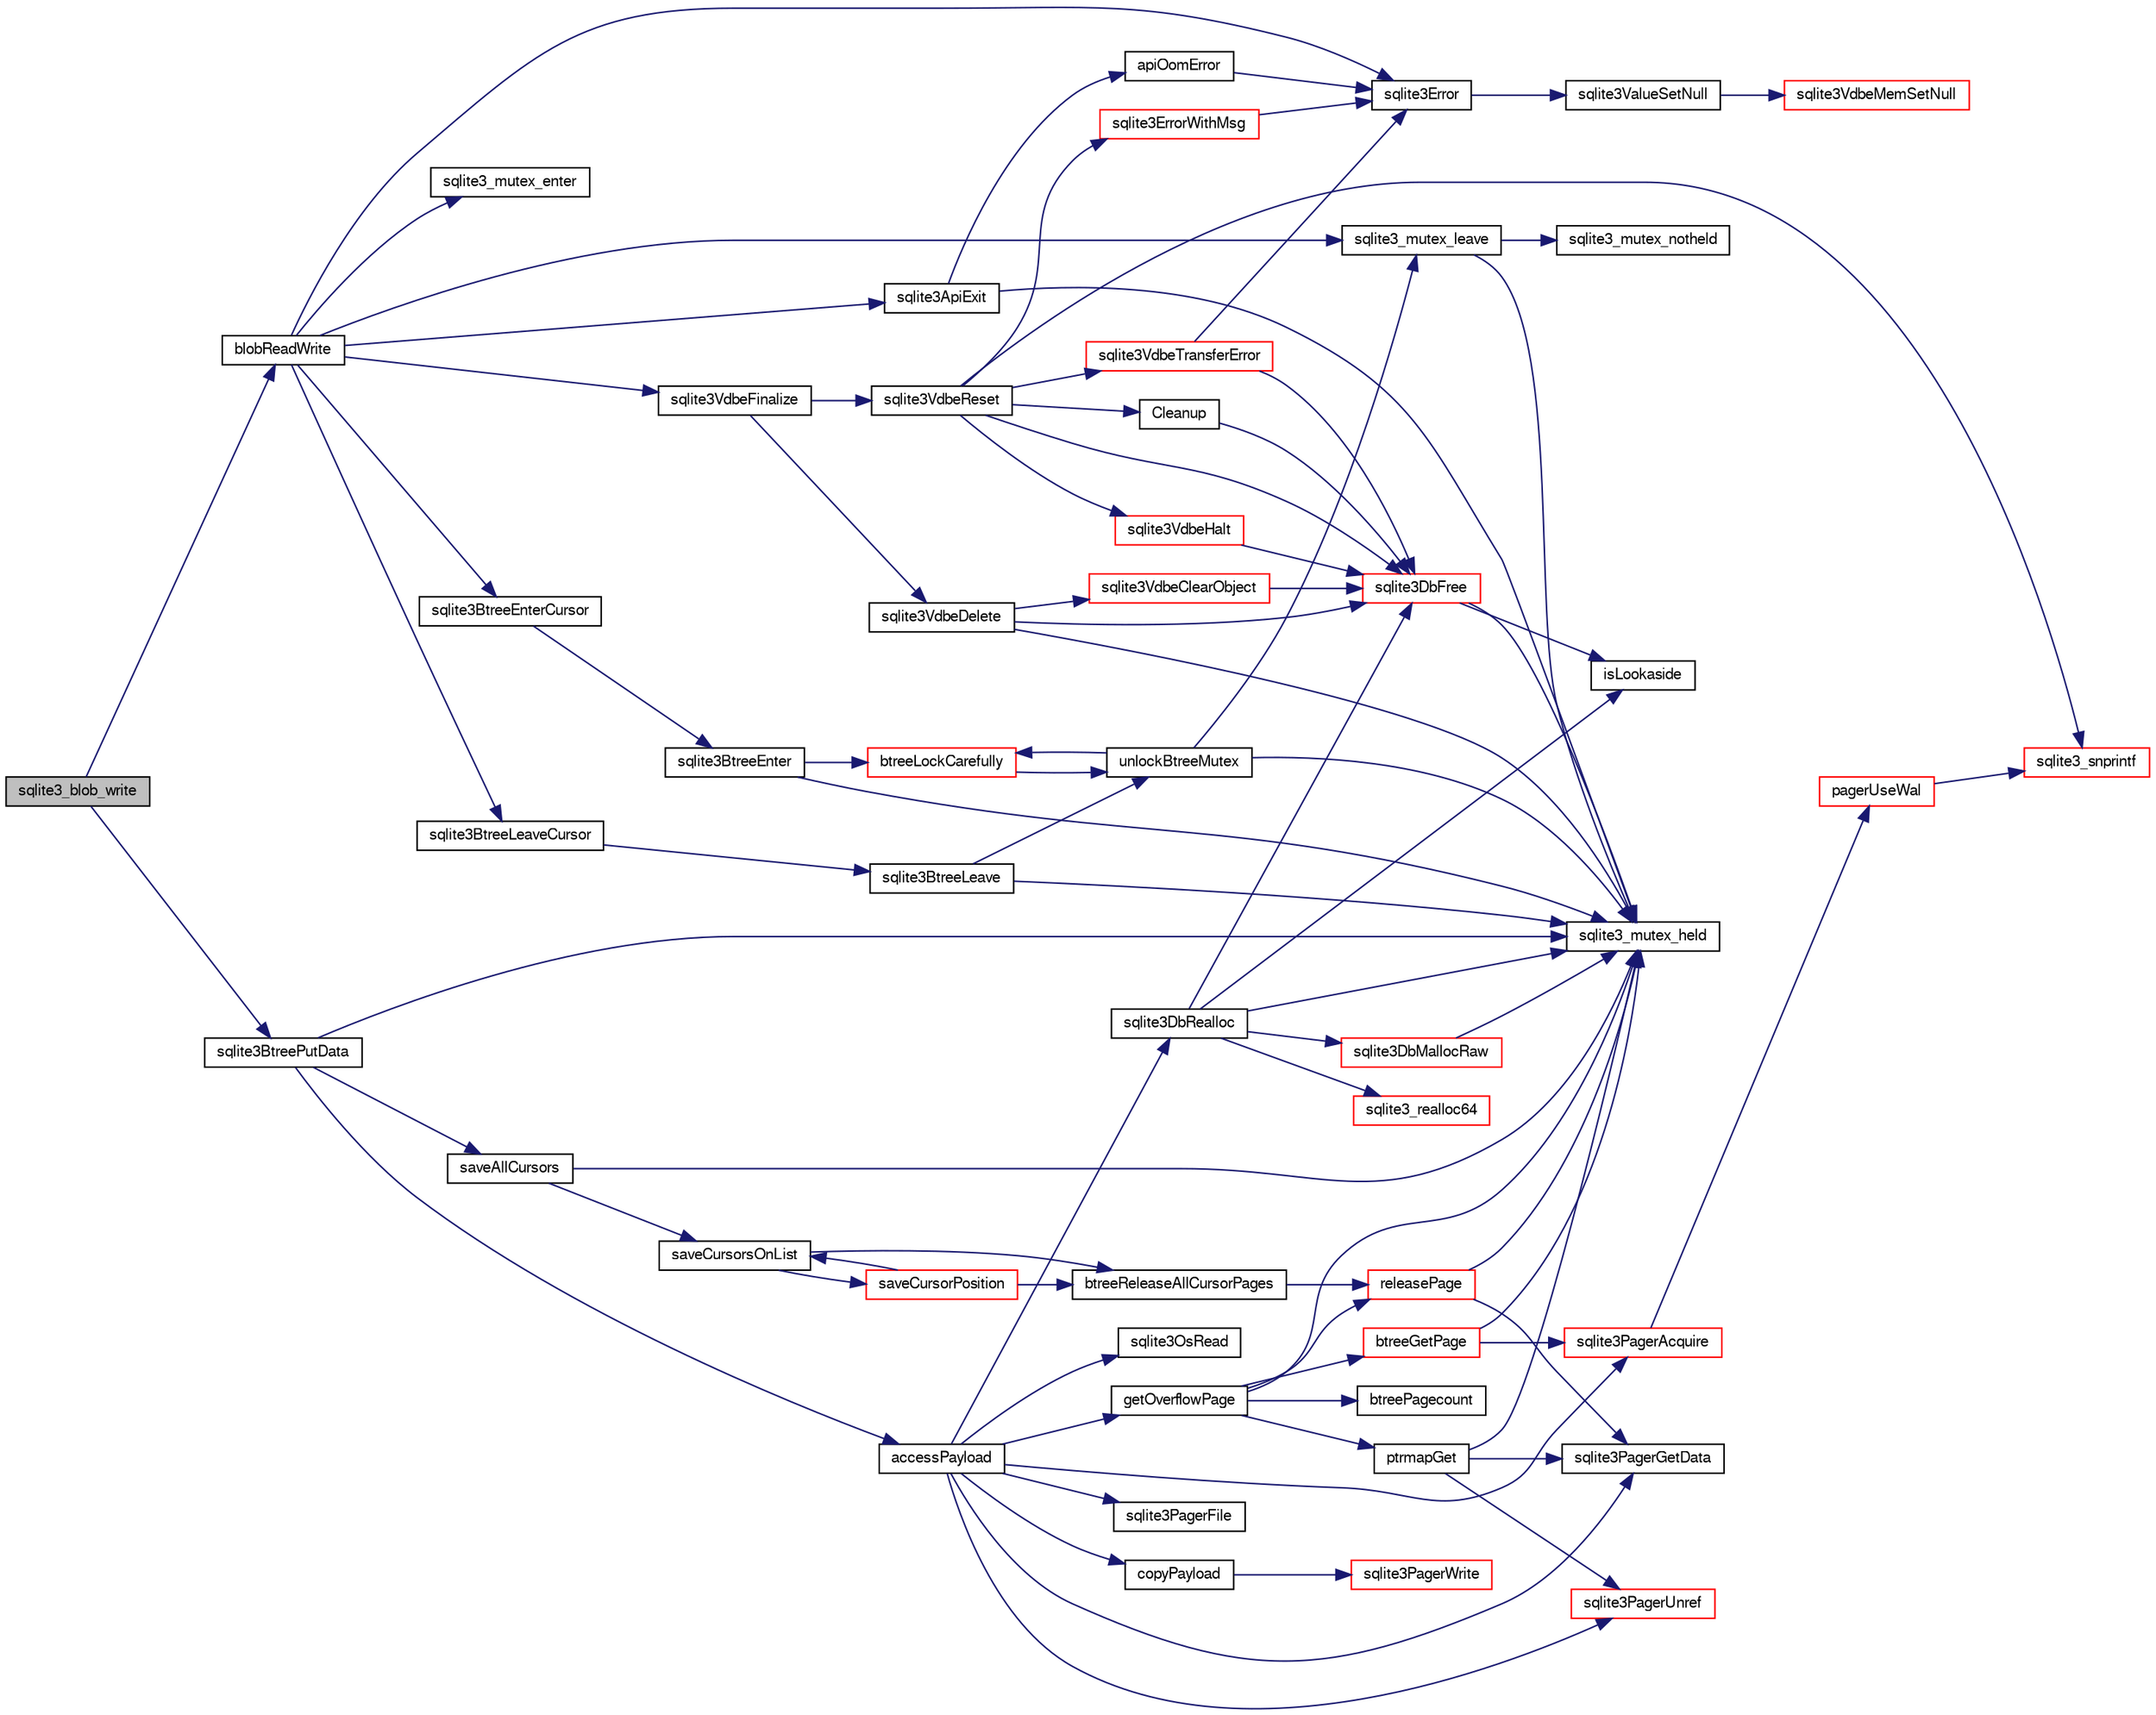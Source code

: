 digraph "sqlite3_blob_write"
{
  edge [fontname="FreeSans",fontsize="10",labelfontname="FreeSans",labelfontsize="10"];
  node [fontname="FreeSans",fontsize="10",shape=record];
  rankdir="LR";
  Node312749 [label="sqlite3_blob_write",height=0.2,width=0.4,color="black", fillcolor="grey75", style="filled", fontcolor="black"];
  Node312749 -> Node312750 [color="midnightblue",fontsize="10",style="solid",fontname="FreeSans"];
  Node312750 [label="blobReadWrite",height=0.2,width=0.4,color="black", fillcolor="white", style="filled",URL="$sqlite3_8c.html#a6c1d57e4337ee1b8655215c06dea4046"];
  Node312750 -> Node312751 [color="midnightblue",fontsize="10",style="solid",fontname="FreeSans"];
  Node312751 [label="sqlite3_mutex_enter",height=0.2,width=0.4,color="black", fillcolor="white", style="filled",URL="$sqlite3_8c.html#a1c12cde690bd89f104de5cbad12a6bf5"];
  Node312750 -> Node312752 [color="midnightblue",fontsize="10",style="solid",fontname="FreeSans"];
  Node312752 [label="sqlite3Error",height=0.2,width=0.4,color="black", fillcolor="white", style="filled",URL="$sqlite3_8c.html#a4ba5e8be78db50d5538dcaa45bcf74d3"];
  Node312752 -> Node312753 [color="midnightblue",fontsize="10",style="solid",fontname="FreeSans"];
  Node312753 [label="sqlite3ValueSetNull",height=0.2,width=0.4,color="black", fillcolor="white", style="filled",URL="$sqlite3_8c.html#ad9bc4507a7806b37946116afbe183b95"];
  Node312753 -> Node312754 [color="midnightblue",fontsize="10",style="solid",fontname="FreeSans"];
  Node312754 [label="sqlite3VdbeMemSetNull",height=0.2,width=0.4,color="red", fillcolor="white", style="filled",URL="$sqlite3_8c.html#ae01092c23aebaf8a3ebdf3954609b410"];
  Node312750 -> Node312768 [color="midnightblue",fontsize="10",style="solid",fontname="FreeSans"];
  Node312768 [label="sqlite3BtreeEnterCursor",height=0.2,width=0.4,color="black", fillcolor="white", style="filled",URL="$sqlite3_8c.html#ac6ec0c93b556b4be3fdc81b925943256"];
  Node312768 -> Node312769 [color="midnightblue",fontsize="10",style="solid",fontname="FreeSans"];
  Node312769 [label="sqlite3BtreeEnter",height=0.2,width=0.4,color="black", fillcolor="white", style="filled",URL="$sqlite3_8c.html#afa05d700ca373993fe6b0525b867feff"];
  Node312769 -> Node312756 [color="midnightblue",fontsize="10",style="solid",fontname="FreeSans"];
  Node312756 [label="sqlite3_mutex_held",height=0.2,width=0.4,color="black", fillcolor="white", style="filled",URL="$sqlite3_8c.html#acf77da68932b6bc163c5e68547ecc3e7"];
  Node312769 -> Node312770 [color="midnightblue",fontsize="10",style="solid",fontname="FreeSans"];
  Node312770 [label="btreeLockCarefully",height=0.2,width=0.4,color="red", fillcolor="white", style="filled",URL="$sqlite3_8c.html#a796746b1c1e4d6926960636bd74c79d7"];
  Node312770 -> Node312772 [color="midnightblue",fontsize="10",style="solid",fontname="FreeSans"];
  Node312772 [label="unlockBtreeMutex",height=0.2,width=0.4,color="black", fillcolor="white", style="filled",URL="$sqlite3_8c.html#a29bc7d1c753dfa2af9fb296b7dc19a4a"];
  Node312772 -> Node312756 [color="midnightblue",fontsize="10",style="solid",fontname="FreeSans"];
  Node312772 -> Node312765 [color="midnightblue",fontsize="10",style="solid",fontname="FreeSans"];
  Node312765 [label="sqlite3_mutex_leave",height=0.2,width=0.4,color="black", fillcolor="white", style="filled",URL="$sqlite3_8c.html#a5838d235601dbd3c1fa993555c6bcc93"];
  Node312765 -> Node312756 [color="midnightblue",fontsize="10",style="solid",fontname="FreeSans"];
  Node312765 -> Node312766 [color="midnightblue",fontsize="10",style="solid",fontname="FreeSans"];
  Node312766 [label="sqlite3_mutex_notheld",height=0.2,width=0.4,color="black", fillcolor="white", style="filled",URL="$sqlite3_8c.html#a83967c837c1c000d3b5adcfaa688f5dc"];
  Node312772 -> Node312770 [color="midnightblue",fontsize="10",style="solid",fontname="FreeSans"];
  Node312750 -> Node312774 [color="midnightblue",fontsize="10",style="solid",fontname="FreeSans"];
  Node312774 [label="sqlite3BtreeLeaveCursor",height=0.2,width=0.4,color="black", fillcolor="white", style="filled",URL="$sqlite3_8c.html#ac03e1186b08d50909efc3f2c79955f7f"];
  Node312774 -> Node312775 [color="midnightblue",fontsize="10",style="solid",fontname="FreeSans"];
  Node312775 [label="sqlite3BtreeLeave",height=0.2,width=0.4,color="black", fillcolor="white", style="filled",URL="$sqlite3_8c.html#a460e4f89d1aeef4b4d334cfe8165da89"];
  Node312775 -> Node312772 [color="midnightblue",fontsize="10",style="solid",fontname="FreeSans"];
  Node312775 -> Node312756 [color="midnightblue",fontsize="10",style="solid",fontname="FreeSans"];
  Node312750 -> Node312776 [color="midnightblue",fontsize="10",style="solid",fontname="FreeSans"];
  Node312776 [label="sqlite3VdbeFinalize",height=0.2,width=0.4,color="black", fillcolor="white", style="filled",URL="$sqlite3_8c.html#af81e0c8d03b71610d3a826469f67bbd4"];
  Node312776 -> Node312777 [color="midnightblue",fontsize="10",style="solid",fontname="FreeSans"];
  Node312777 [label="sqlite3VdbeReset",height=0.2,width=0.4,color="black", fillcolor="white", style="filled",URL="$sqlite3_8c.html#a315a913742f7267f90d46d41446353b1"];
  Node312777 -> Node312778 [color="midnightblue",fontsize="10",style="solid",fontname="FreeSans"];
  Node312778 [label="sqlite3VdbeHalt",height=0.2,width=0.4,color="red", fillcolor="white", style="filled",URL="$sqlite3_8c.html#a8d1d99703d999190fbc35ecc981cb709"];
  Node312778 -> Node312758 [color="midnightblue",fontsize="10",style="solid",fontname="FreeSans"];
  Node312758 [label="sqlite3DbFree",height=0.2,width=0.4,color="red", fillcolor="white", style="filled",URL="$sqlite3_8c.html#ac70ab821a6607b4a1b909582dc37a069"];
  Node312758 -> Node312756 [color="midnightblue",fontsize="10",style="solid",fontname="FreeSans"];
  Node312758 -> Node312762 [color="midnightblue",fontsize="10",style="solid",fontname="FreeSans"];
  Node312762 [label="isLookaside",height=0.2,width=0.4,color="black", fillcolor="white", style="filled",URL="$sqlite3_8c.html#a770fa05ff9717b75e16f4d968a77b897"];
  Node312777 -> Node313682 [color="midnightblue",fontsize="10",style="solid",fontname="FreeSans"];
  Node313682 [label="sqlite3VdbeTransferError",height=0.2,width=0.4,color="red", fillcolor="white", style="filled",URL="$sqlite3_8c.html#aaf4a567b51602bb6d7bb150e6c72de69"];
  Node313682 -> Node312752 [color="midnightblue",fontsize="10",style="solid",fontname="FreeSans"];
  Node313682 -> Node312758 [color="midnightblue",fontsize="10",style="solid",fontname="FreeSans"];
  Node312777 -> Node312758 [color="midnightblue",fontsize="10",style="solid",fontname="FreeSans"];
  Node312777 -> Node313291 [color="midnightblue",fontsize="10",style="solid",fontname="FreeSans"];
  Node313291 [label="sqlite3ErrorWithMsg",height=0.2,width=0.4,color="red", fillcolor="white", style="filled",URL="$sqlite3_8c.html#a11feb4cd8e77d59df266587cfe1b2641"];
  Node313291 -> Node312752 [color="midnightblue",fontsize="10",style="solid",fontname="FreeSans"];
  Node312777 -> Node313706 [color="midnightblue",fontsize="10",style="solid",fontname="FreeSans"];
  Node313706 [label="Cleanup",height=0.2,width=0.4,color="black", fillcolor="white", style="filled",URL="$sqlite3_8c.html#ae3e0dbf7ac3255e91d16cd24fd2c2b1d"];
  Node313706 -> Node312758 [color="midnightblue",fontsize="10",style="solid",fontname="FreeSans"];
  Node312777 -> Node312869 [color="midnightblue",fontsize="10",style="solid",fontname="FreeSans"];
  Node312869 [label="sqlite3_snprintf",height=0.2,width=0.4,color="red", fillcolor="white", style="filled",URL="$sqlite3_8c.html#aa2695a752e971577f5784122f2013c40"];
  Node312776 -> Node313306 [color="midnightblue",fontsize="10",style="solid",fontname="FreeSans"];
  Node313306 [label="sqlite3VdbeDelete",height=0.2,width=0.4,color="black", fillcolor="white", style="filled",URL="$sqlite3_8c.html#ace82a1f75873a6609067d0f572120e47"];
  Node313306 -> Node312756 [color="midnightblue",fontsize="10",style="solid",fontname="FreeSans"];
  Node313306 -> Node313307 [color="midnightblue",fontsize="10",style="solid",fontname="FreeSans"];
  Node313307 [label="sqlite3VdbeClearObject",height=0.2,width=0.4,color="red", fillcolor="white", style="filled",URL="$sqlite3_8c.html#aa36c8bd3814c4923416d35ef3454f979"];
  Node313307 -> Node312758 [color="midnightblue",fontsize="10",style="solid",fontname="FreeSans"];
  Node313306 -> Node312758 [color="midnightblue",fontsize="10",style="solid",fontname="FreeSans"];
  Node312750 -> Node313002 [color="midnightblue",fontsize="10",style="solid",fontname="FreeSans"];
  Node313002 [label="sqlite3ApiExit",height=0.2,width=0.4,color="black", fillcolor="white", style="filled",URL="$sqlite3_8c.html#ae5a967ec6172298db98b6090bbd1dd9b"];
  Node313002 -> Node312756 [color="midnightblue",fontsize="10",style="solid",fontname="FreeSans"];
  Node313002 -> Node313003 [color="midnightblue",fontsize="10",style="solid",fontname="FreeSans"];
  Node313003 [label="apiOomError",height=0.2,width=0.4,color="black", fillcolor="white", style="filled",URL="$sqlite3_8c.html#a55c294da0c468873c7f7ea59378b8b9c"];
  Node313003 -> Node312752 [color="midnightblue",fontsize="10",style="solid",fontname="FreeSans"];
  Node312750 -> Node312765 [color="midnightblue",fontsize="10",style="solid",fontname="FreeSans"];
  Node312749 -> Node313707 [color="midnightblue",fontsize="10",style="solid",fontname="FreeSans"];
  Node313707 [label="sqlite3BtreePutData",height=0.2,width=0.4,color="black", fillcolor="white", style="filled",URL="$sqlite3_8c.html#a3de4f8662e8ea70d283bd57db1152a4c"];
  Node313707 -> Node312756 [color="midnightblue",fontsize="10",style="solid",fontname="FreeSans"];
  Node313707 -> Node313196 [color="midnightblue",fontsize="10",style="solid",fontname="FreeSans"];
  Node313196 [label="saveAllCursors",height=0.2,width=0.4,color="black", fillcolor="white", style="filled",URL="$sqlite3_8c.html#add0c7a5086792caf465148beaadb913d"];
  Node313196 -> Node312756 [color="midnightblue",fontsize="10",style="solid",fontname="FreeSans"];
  Node313196 -> Node313197 [color="midnightblue",fontsize="10",style="solid",fontname="FreeSans"];
  Node313197 [label="saveCursorsOnList",height=0.2,width=0.4,color="black", fillcolor="white", style="filled",URL="$sqlite3_8c.html#a33cb455c167e82c225c04c6628a486e1"];
  Node313197 -> Node313198 [color="midnightblue",fontsize="10",style="solid",fontname="FreeSans"];
  Node313198 [label="saveCursorPosition",height=0.2,width=0.4,color="red", fillcolor="white", style="filled",URL="$sqlite3_8c.html#a1fd19e15f7d2a03087f0c1f287dda917"];
  Node313198 -> Node313208 [color="midnightblue",fontsize="10",style="solid",fontname="FreeSans"];
  Node313208 [label="btreeReleaseAllCursorPages",height=0.2,width=0.4,color="black", fillcolor="white", style="filled",URL="$sqlite3_8c.html#a8535e63c9127b9f6b5b136cab41cbdd7"];
  Node313208 -> Node313066 [color="midnightblue",fontsize="10",style="solid",fontname="FreeSans"];
  Node313066 [label="releasePage",height=0.2,width=0.4,color="red", fillcolor="white", style="filled",URL="$sqlite3_8c.html#a92c6fb14f9bcf117440c35116c26d6c4"];
  Node313066 -> Node313068 [color="midnightblue",fontsize="10",style="solid",fontname="FreeSans"];
  Node313068 [label="sqlite3PagerGetData",height=0.2,width=0.4,color="black", fillcolor="white", style="filled",URL="$sqlite3_8c.html#a9dd340e56fb4b7fad4df339595b8d8a2"];
  Node313066 -> Node312756 [color="midnightblue",fontsize="10",style="solid",fontname="FreeSans"];
  Node313198 -> Node313197 [color="midnightblue",fontsize="10",style="solid",fontname="FreeSans"];
  Node313197 -> Node313208 [color="midnightblue",fontsize="10",style="solid",fontname="FreeSans"];
  Node313707 -> Node313201 [color="midnightblue",fontsize="10",style="solid",fontname="FreeSans"];
  Node313201 [label="accessPayload",height=0.2,width=0.4,color="black", fillcolor="white", style="filled",URL="$sqlite3_8c.html#acf70e6d3cb6afd54d677b3dffb6959d2"];
  Node313201 -> Node313202 [color="midnightblue",fontsize="10",style="solid",fontname="FreeSans"];
  Node313202 [label="copyPayload",height=0.2,width=0.4,color="black", fillcolor="white", style="filled",URL="$sqlite3_8c.html#aedb2ad4326779a68bc8e012570bda430"];
  Node313202 -> Node313136 [color="midnightblue",fontsize="10",style="solid",fontname="FreeSans"];
  Node313136 [label="sqlite3PagerWrite",height=0.2,width=0.4,color="red", fillcolor="white", style="filled",URL="$sqlite3_8c.html#ad4b8aee028ee99575b0748b299e04ed0"];
  Node313201 -> Node312835 [color="midnightblue",fontsize="10",style="solid",fontname="FreeSans"];
  Node312835 [label="sqlite3DbRealloc",height=0.2,width=0.4,color="black", fillcolor="white", style="filled",URL="$sqlite3_8c.html#ae028f4902a9d29bcaf310ff289ee87dc"];
  Node312835 -> Node312756 [color="midnightblue",fontsize="10",style="solid",fontname="FreeSans"];
  Node312835 -> Node312836 [color="midnightblue",fontsize="10",style="solid",fontname="FreeSans"];
  Node312836 [label="sqlite3DbMallocRaw",height=0.2,width=0.4,color="red", fillcolor="white", style="filled",URL="$sqlite3_8c.html#abbe8be0cf7175e11ddc3e2218fad924e"];
  Node312836 -> Node312756 [color="midnightblue",fontsize="10",style="solid",fontname="FreeSans"];
  Node312835 -> Node312762 [color="midnightblue",fontsize="10",style="solid",fontname="FreeSans"];
  Node312835 -> Node312758 [color="midnightblue",fontsize="10",style="solid",fontname="FreeSans"];
  Node312835 -> Node312837 [color="midnightblue",fontsize="10",style="solid",fontname="FreeSans"];
  Node312837 [label="sqlite3_realloc64",height=0.2,width=0.4,color="red", fillcolor="white", style="filled",URL="$sqlite3_8c.html#a3765a714077ee547e811034236dc9ecd"];
  Node313201 -> Node313203 [color="midnightblue",fontsize="10",style="solid",fontname="FreeSans"];
  Node313203 [label="getOverflowPage",height=0.2,width=0.4,color="black", fillcolor="white", style="filled",URL="$sqlite3_8c.html#af907f898e049d621e2c9dc1ed1d63cf4"];
  Node313203 -> Node312756 [color="midnightblue",fontsize="10",style="solid",fontname="FreeSans"];
  Node313203 -> Node313158 [color="midnightblue",fontsize="10",style="solid",fontname="FreeSans"];
  Node313158 [label="btreePagecount",height=0.2,width=0.4,color="black", fillcolor="white", style="filled",URL="$sqlite3_8c.html#a9cc4ac11752c088db89d551ec1495a15"];
  Node313203 -> Node313204 [color="midnightblue",fontsize="10",style="solid",fontname="FreeSans"];
  Node313204 [label="ptrmapGet",height=0.2,width=0.4,color="black", fillcolor="white", style="filled",URL="$sqlite3_8c.html#ae91bfd9c1bec807a52a384d2ed01934b"];
  Node313204 -> Node312756 [color="midnightblue",fontsize="10",style="solid",fontname="FreeSans"];
  Node313204 -> Node313068 [color="midnightblue",fontsize="10",style="solid",fontname="FreeSans"];
  Node313204 -> Node313159 [color="midnightblue",fontsize="10",style="solid",fontname="FreeSans"];
  Node313159 [label="sqlite3PagerUnref",height=0.2,width=0.4,color="red", fillcolor="white", style="filled",URL="$sqlite3_8c.html#aa9d040b7f24a8a5d99bf96863b52cd15"];
  Node313203 -> Node313205 [color="midnightblue",fontsize="10",style="solid",fontname="FreeSans"];
  Node313205 [label="btreeGetPage",height=0.2,width=0.4,color="red", fillcolor="white", style="filled",URL="$sqlite3_8c.html#ac59679e30ceb0190614fbd19a7feb6de"];
  Node313205 -> Node312756 [color="midnightblue",fontsize="10",style="solid",fontname="FreeSans"];
  Node313205 -> Node313160 [color="midnightblue",fontsize="10",style="solid",fontname="FreeSans"];
  Node313160 [label="sqlite3PagerAcquire",height=0.2,width=0.4,color="red", fillcolor="white", style="filled",URL="$sqlite3_8c.html#a22a53daafd2bd778cda390312651f994"];
  Node313160 -> Node313078 [color="midnightblue",fontsize="10",style="solid",fontname="FreeSans"];
  Node313078 [label="pagerUseWal",height=0.2,width=0.4,color="red", fillcolor="white", style="filled",URL="$sqlite3_8c.html#a31def80bfe1de9284d635ba190a5eb68"];
  Node313078 -> Node312869 [color="midnightblue",fontsize="10",style="solid",fontname="FreeSans"];
  Node313203 -> Node313066 [color="midnightblue",fontsize="10",style="solid",fontname="FreeSans"];
  Node313201 -> Node313207 [color="midnightblue",fontsize="10",style="solid",fontname="FreeSans"];
  Node313207 [label="sqlite3PagerFile",height=0.2,width=0.4,color="black", fillcolor="white", style="filled",URL="$sqlite3_8c.html#a4994718ae281ffc714aa975c5b9b359d"];
  Node313201 -> Node313105 [color="midnightblue",fontsize="10",style="solid",fontname="FreeSans"];
  Node313105 [label="sqlite3OsRead",height=0.2,width=0.4,color="black", fillcolor="white", style="filled",URL="$sqlite3_8c.html#a98ef6b5ed82299d2efc0b5f9e41c877d"];
  Node313201 -> Node313160 [color="midnightblue",fontsize="10",style="solid",fontname="FreeSans"];
  Node313201 -> Node313068 [color="midnightblue",fontsize="10",style="solid",fontname="FreeSans"];
  Node313201 -> Node313159 [color="midnightblue",fontsize="10",style="solid",fontname="FreeSans"];
}
